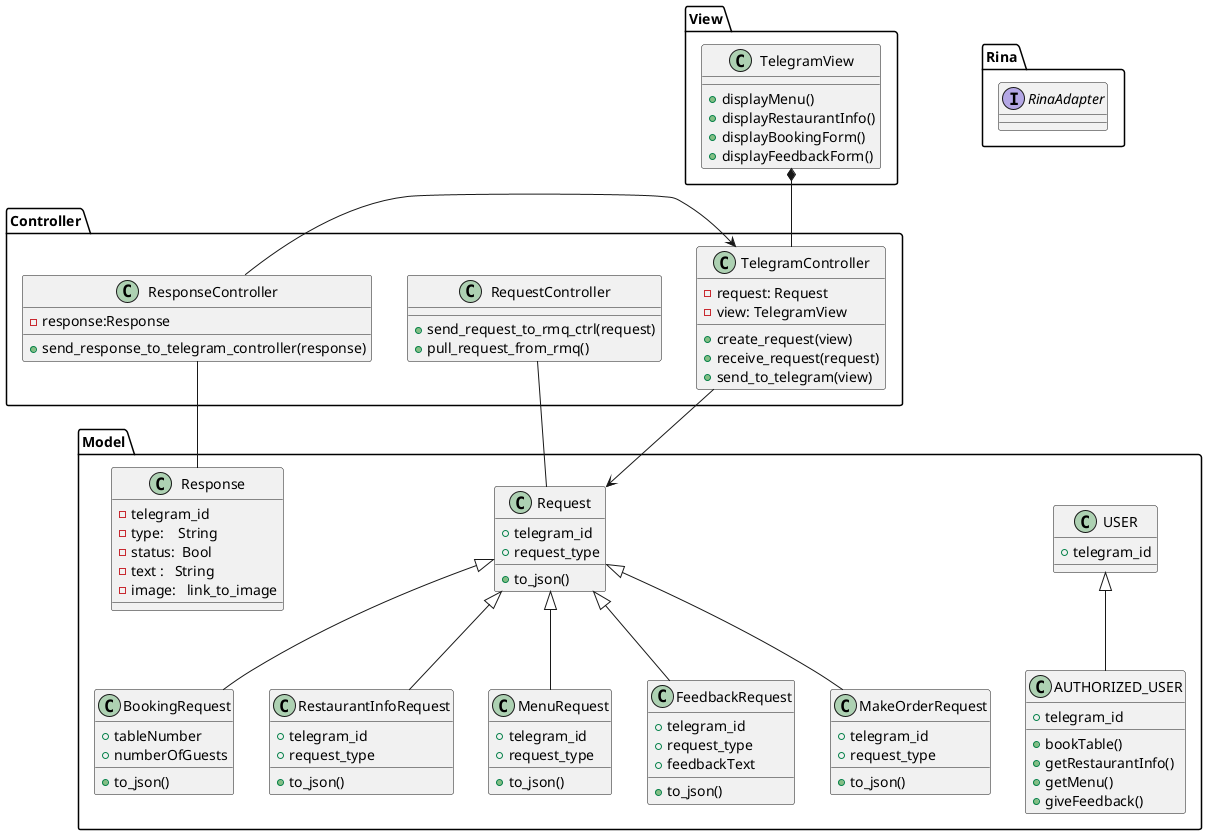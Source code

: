 @startuml


package "Model" {

'class RabbitMQ{
'-Producer
'-Consumer
'}
class USER {
  +telegram_id
}

class AUTHORIZED_USER {
  +telegram_id
  +bookTable()
  +getRestaurantInfo()
  +getMenu()
  +giveFeedback()
}
  class Response{
  -telegram_id
  -type:    String
  -status:  Bool
  -text :   String
  -image:   link_to_image


  }

  class Request {
    +telegram_id
    +request_type
    +to_json()
  }
  class MakeOrderRequest{
  +telegram_id
    +request_type
    +to_json()
  }

  class BookingRequest {

    +tableNumber
    +numberOfGuests
     +to_json()
  }

  class RestaurantInfoRequest {
    +telegram_id
    +request_type
     +to_json()
  }

  class MenuRequest {
    +telegram_id
    +request_type
     +to_json()
  }

  class FeedbackRequest {
    +telegram_id
    +request_type
    +feedbackText
     +to_json()
  }

  Request <|-- BookingRequest
  Request <|-- MakeOrderRequest

  Request <|-- RestaurantInfoRequest
  Request <|-- MenuRequest
  Request <|-- FeedbackRequest
}

package "View" {
  class TelegramView {
    +displayMenu()
    +displayRestaurantInfo()
    +displayBookingForm()
    +displayFeedbackForm()
  }
}

package Rina {
interface RinaAdapter{

}

}
package "Controller" {

'  class RMQController{
'  +send_request_to_rmq()
'  }
  class ResponseController{
  -response:Response
'  +receive_response_from_rmq()
  +send_response_to_telegram_controller(response)
  }
  class RequestController{
'  -request:Request
  +send_request_to_rmq_ctrl(request)
  +pull_request_from_rmq()
  }
  class TelegramController {
    -request: Request
    -view: TelegramView

    +create_request(view)
    +receive_request(request)
    +send_to_telegram(view)
  }
}


ResponseController -> TelegramController
ResponseController -- Response
RequestController -- Request
USER <|-- AUTHORIZED_USER
TelegramView *-- TelegramController
TelegramController --> Request
'RMQController --> RabbitMQ

@enduml